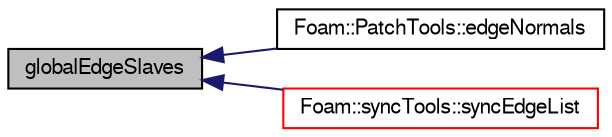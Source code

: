 digraph "globalEdgeSlaves"
{
  bgcolor="transparent";
  edge [fontname="FreeSans",fontsize="10",labelfontname="FreeSans",labelfontsize="10"];
  node [fontname="FreeSans",fontsize="10",shape=record];
  rankdir="LR";
  Node1 [label="globalEdgeSlaves",height=0.2,width=0.4,color="black", fillcolor="grey75", style="filled" fontcolor="black"];
  Node1 -> Node2 [dir="back",color="midnightblue",fontsize="10",style="solid",fontname="FreeSans"];
  Node2 [label="Foam::PatchTools::edgeNormals",height=0.2,width=0.4,color="black",URL="$a01761.html#a48f55bbbe3632b208e3f15dc9ca17103"];
  Node1 -> Node3 [dir="back",color="midnightblue",fontsize="10",style="solid",fontname="FreeSans"];
  Node3 [label="Foam::syncTools::syncEdgeList",height=0.2,width=0.4,color="red",URL="$a02474.html#a5ed3e64d2ef89e3823674727ea1b3d58",tooltip="Synchronize values on all mesh edges. "];
}
